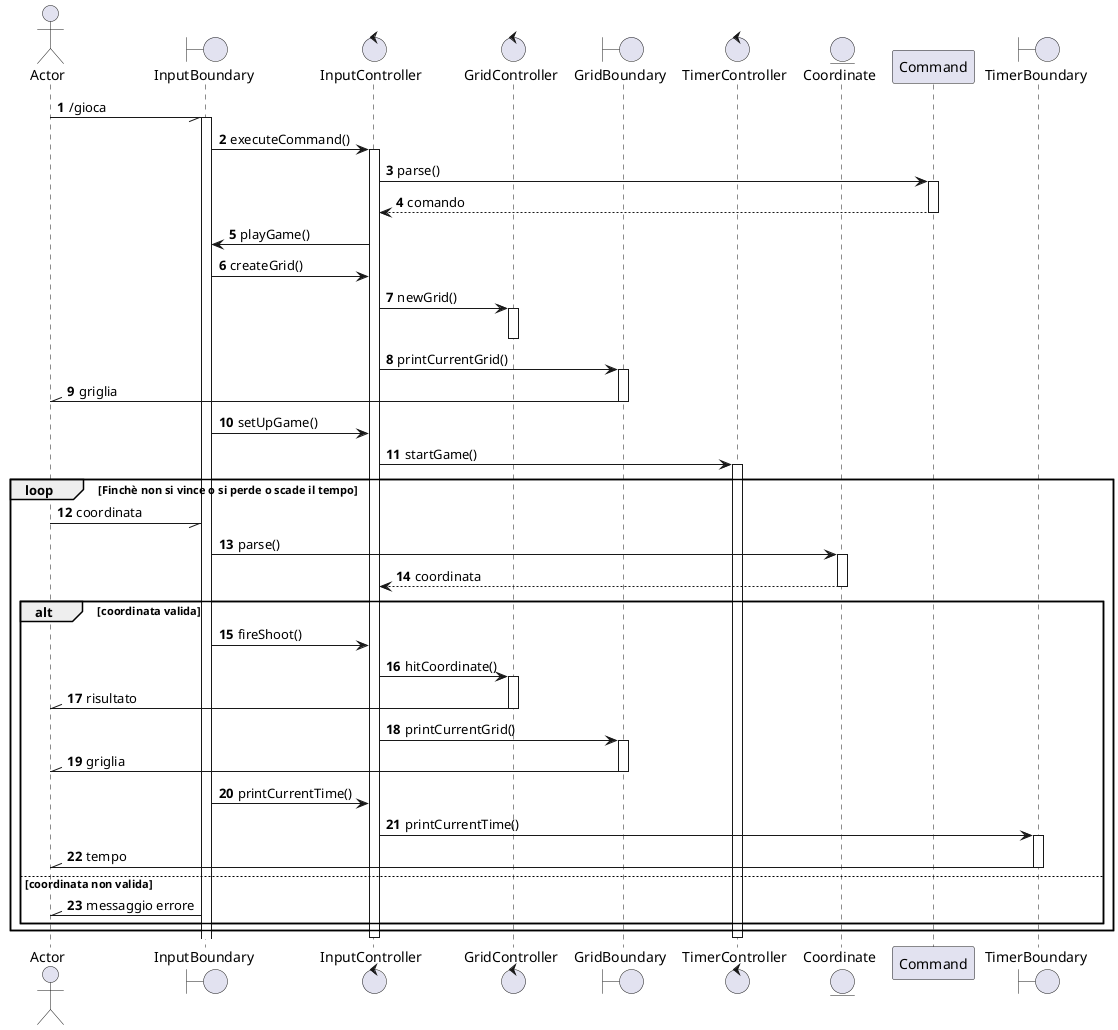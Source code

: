 @startuml playGame
actor Actor
boundary InputBoundary
control InputController
control GridController
boundary GridBoundary
control TimerController
entity Coordinate
participant Command
boundary TimerBoundary

autonumber
Actor -// InputBoundary : /gioca
activate InputBoundary
InputBoundary -> InputController : executeCommand()
activate InputController
InputController -> Command : parse()
activate Command
Command --> InputController : comando
deactivate Command
InputController -> InputBoundary : playGame()
InputBoundary -> InputController : createGrid()
InputController -> GridController : newGrid()
activate GridController
deactivate GridController
InputController -> GridBoundary : printCurrentGrid()
activate GridBoundary
GridBoundary -\\ Actor : griglia
deactivate GridBoundary
InputBoundary -> InputController : setUpGame()
InputController -> TimerController : startGame()
activate TimerController

loop Finchè non si vince o si perde o scade il tempo
    Actor -// InputBoundary : coordinata
    InputBoundary -> Coordinate : parse()
    activate Coordinate
    Coordinate --> InputController : coordinata
    deactivate Coordinate
    alt coordinata valida
        InputBoundary-> InputController : fireShoot()
        InputController -> GridController : hitCoordinate()
        activate GridController
        GridController -\\ Actor : risultato
        deactivate GridController
        InputController -> GridBoundary : printCurrentGrid()
        activate GridBoundary
        GridBoundary -\\ Actor : griglia
        deactivate GridBoundary
        InputBoundary-> InputController : printCurrentTime()
        InputController -> TimerBoundary : printCurrentTime()
        activate TimerBoundary
        TimerBoundary -\\ Actor : tempo
        deactivate TimerBoundary
    else coordinata non valida
        InputBoundary -\\ Actor : messaggio errore
    end
end
deactivate InputController
deactivate TimerController
@enduml